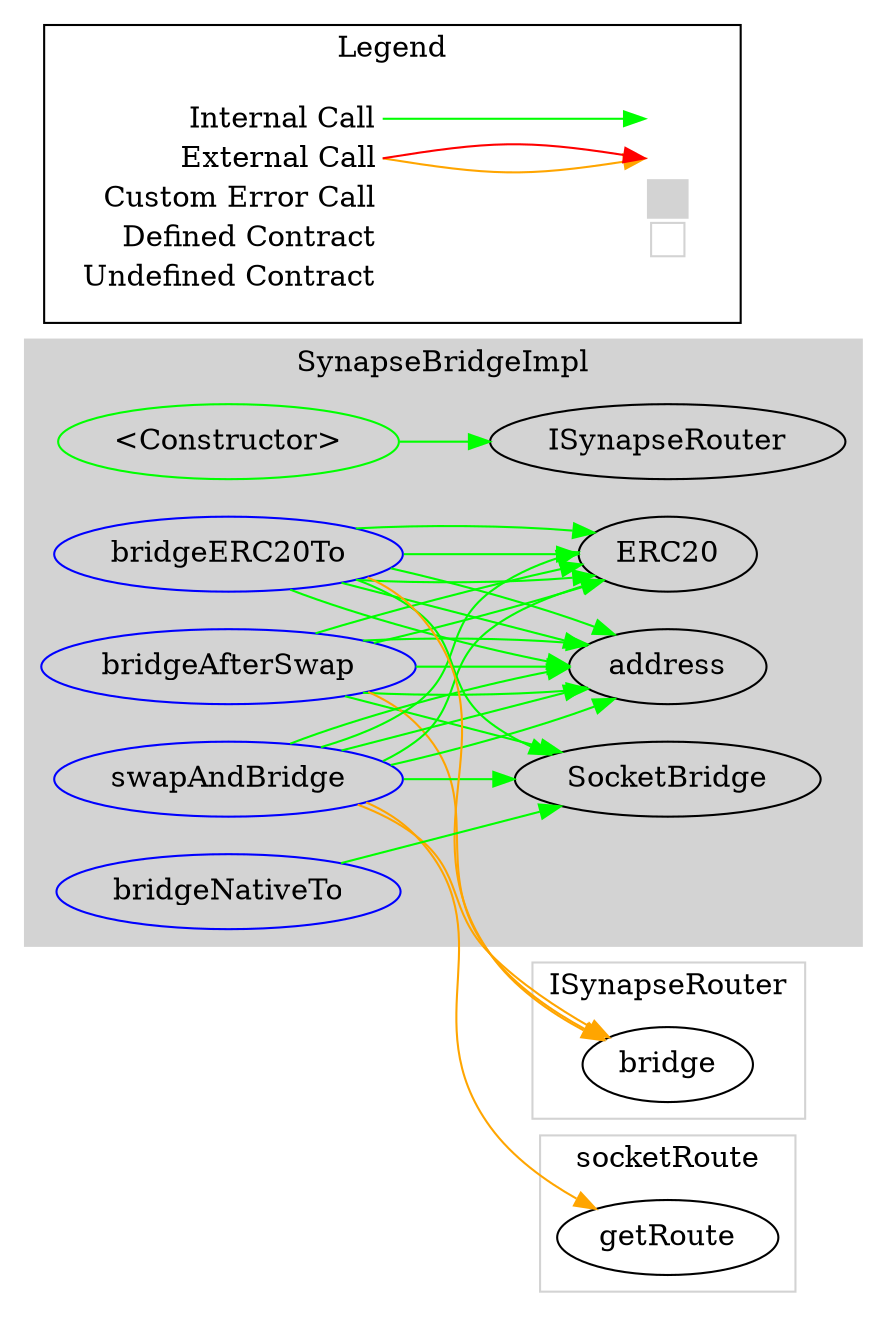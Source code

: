 digraph G {
  graph [ ratio = "auto", page = "100", compound =true ];
subgraph "clusterSynapseBridgeImpl" {
  graph [ label = "SynapseBridgeImpl", color = "lightgray", style = "filled", bgcolor = "lightgray" ];
  "SynapseBridgeImpl.<Constructor>" [ label = "<Constructor>", color = "green" ];
  "SynapseBridgeImpl.bridgeAfterSwap" [ label = "bridgeAfterSwap", color = "blue" ];
  "SynapseBridgeImpl.swapAndBridge" [ label = "swapAndBridge", color = "blue" ];
  "SynapseBridgeImpl.bridgeERC20To" [ label = "bridgeERC20To", color = "blue" ];
  "SynapseBridgeImpl.bridgeNativeTo" [ label = "bridgeNativeTo", color = "blue" ];
  "SynapseBridgeImpl.ISynapseRouter" [ label = "ISynapseRouter" ];
  "SynapseBridgeImpl.ERC20" [ label = "ERC20" ];
  "SynapseBridgeImpl.address" [ label = "address" ];
  "SynapseBridgeImpl.SocketBridge" [ label = "SocketBridge" ];
}

subgraph "clusterISynapseRouter" {
  graph [ label = "ISynapseRouter", color = "lightgray" ];
  "ISynapseRouter.bridge" [ label = "bridge" ];
}

subgraph "clustersocketRoute" {
  graph [ label = "socketRoute", color = "lightgray" ];
  "socketRoute.getRoute" [ label = "getRoute" ];
}

  "SynapseBridgeImpl.<Constructor>";
  "SynapseBridgeImpl.ISynapseRouter";
  "SynapseBridgeImpl.bridgeAfterSwap";
  "SynapseBridgeImpl.ERC20";
  "SynapseBridgeImpl.address";
  "ISynapseRouter.bridge";
  "SynapseBridgeImpl.SocketBridge";
  "SynapseBridgeImpl.swapAndBridge";
  "socketRoute.getRoute";
  "SynapseBridgeImpl.bridgeERC20To";
  "SynapseBridgeImpl.bridgeNativeTo";
  "SynapseBridgeImpl.<Constructor>" -> "SynapseBridgeImpl.ISynapseRouter" [ color = "green" ];
  "SynapseBridgeImpl.bridgeAfterSwap" -> "SynapseBridgeImpl.ERC20" [ color = "green" ];
  "SynapseBridgeImpl.bridgeAfterSwap" -> "SynapseBridgeImpl.address" [ color = "green" ];
  "SynapseBridgeImpl.bridgeAfterSwap" -> "SynapseBridgeImpl.address" [ color = "green" ];
  "SynapseBridgeImpl.bridgeAfterSwap" -> "SynapseBridgeImpl.ERC20" [ color = "green" ];
  "SynapseBridgeImpl.bridgeAfterSwap" -> "SynapseBridgeImpl.address" [ color = "green" ];
  "SynapseBridgeImpl.bridgeAfterSwap" -> "ISynapseRouter.bridge" [ color = "orange" ];
  "SynapseBridgeImpl.bridgeAfterSwap" -> "SynapseBridgeImpl.SocketBridge" [ color = "green" ];
  "SynapseBridgeImpl.swapAndBridge" -> "socketRoute.getRoute" [ color = "orange" ];
  "SynapseBridgeImpl.swapAndBridge" -> "SynapseBridgeImpl.ERC20" [ color = "green" ];
  "SynapseBridgeImpl.swapAndBridge" -> "SynapseBridgeImpl.address" [ color = "green" ];
  "SynapseBridgeImpl.swapAndBridge" -> "SynapseBridgeImpl.address" [ color = "green" ];
  "SynapseBridgeImpl.swapAndBridge" -> "SynapseBridgeImpl.ERC20" [ color = "green" ];
  "SynapseBridgeImpl.swapAndBridge" -> "SynapseBridgeImpl.address" [ color = "green" ];
  "SynapseBridgeImpl.swapAndBridge" -> "ISynapseRouter.bridge" [ color = "orange" ];
  "SynapseBridgeImpl.swapAndBridge" -> "SynapseBridgeImpl.SocketBridge" [ color = "green" ];
  "SynapseBridgeImpl.bridgeERC20To" -> "SynapseBridgeImpl.ERC20" [ color = "green" ];
  "SynapseBridgeImpl.bridgeERC20To" -> "SynapseBridgeImpl.ERC20" [ color = "green" ];
  "SynapseBridgeImpl.bridgeERC20To" -> "SynapseBridgeImpl.address" [ color = "green" ];
  "SynapseBridgeImpl.bridgeERC20To" -> "SynapseBridgeImpl.address" [ color = "green" ];
  "SynapseBridgeImpl.bridgeERC20To" -> "SynapseBridgeImpl.ERC20" [ color = "green" ];
  "SynapseBridgeImpl.bridgeERC20To" -> "SynapseBridgeImpl.address" [ color = "green" ];
  "SynapseBridgeImpl.bridgeERC20To" -> "ISynapseRouter.bridge" [ color = "orange" ];
  "SynapseBridgeImpl.bridgeERC20To" -> "SynapseBridgeImpl.SocketBridge" [ color = "green" ];
  "SynapseBridgeImpl.bridgeNativeTo" -> "SynapseBridgeImpl.SocketBridge" [ color = "green" ];


rankdir=LR
node [shape=plaintext]
subgraph cluster_01 { 
label = "Legend";
key [label=<<table border="0" cellpadding="2" cellspacing="0" cellborder="0">
  <tr><td align="right" port="i1">Internal Call</td></tr>
  <tr><td align="right" port="i2">External Call</td></tr>
  <tr><td align="right" port="i2">Custom Error Call</td></tr>
  <tr><td align="right" port="i3">Defined Contract</td></tr>
  <tr><td align="right" port="i4">Undefined Contract</td></tr>
  </table>>]
key2 [label=<<table border="0" cellpadding="2" cellspacing="0" cellborder="0">
  <tr><td port="i1">&nbsp;&nbsp;&nbsp;</td></tr>
  <tr><td port="i2">&nbsp;&nbsp;&nbsp;</td></tr>
  <tr><td port="i3" bgcolor="lightgray">&nbsp;&nbsp;&nbsp;</td></tr>
  <tr><td port="i4">
    <table border="1" cellborder="0" cellspacing="0" cellpadding="7" color="lightgray">
      <tr>
       <td></td>
      </tr>
     </table>
  </td></tr>
  </table>>]
key:i1:e -> key2:i1:w [color="green"]
key:i2:e -> key2:i2:w [color="orange"]
key:i2:e -> key2:i2:w [color="red"]
}
}

